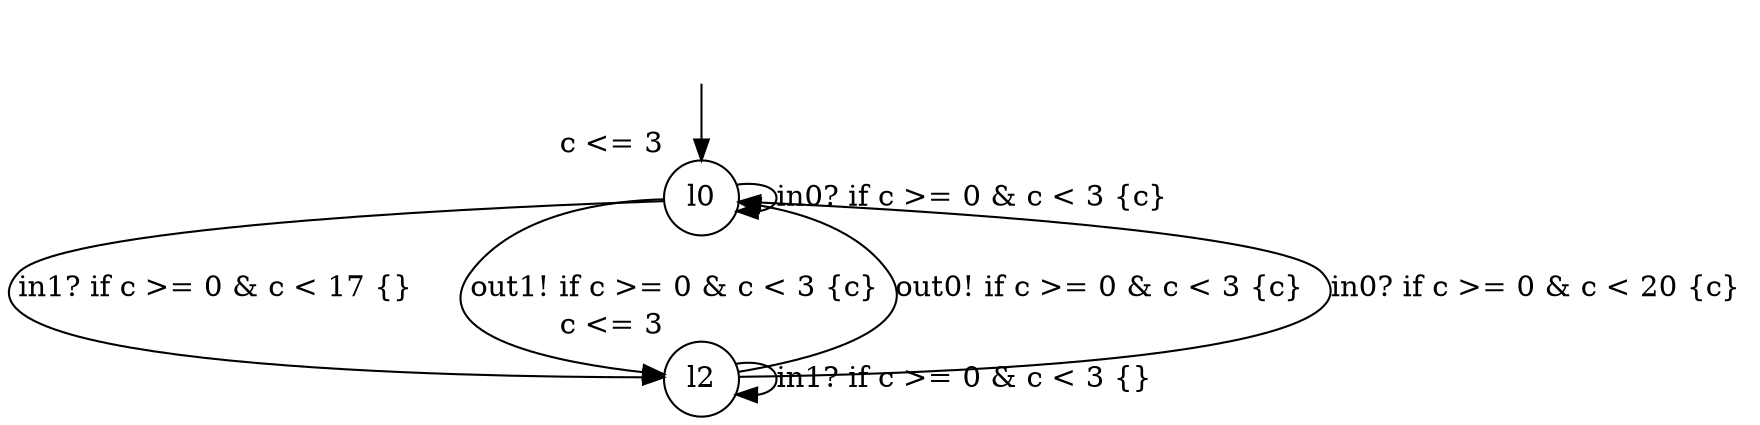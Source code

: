 digraph g {
__start0 [label="" shape="none"];
l0 [shape="circle" margin=0 label="l0", xlabel="c <= 3"];
l2 [shape="circle" margin=0 label="l2", xlabel="c <= 3"];
l0 -> l0 [label="in0? if c >= 0 & c < 3 {c} "];
l0 -> l2 [label="in1? if c >= 0 & c < 17 {} "];
l0 -> l2 [label="out1! if c >= 0 & c < 3 {c} "];
l2 -> l0 [label="out0! if c >= 0 & c < 3 {c} "];
l2 -> l0 [label="in0? if c >= 0 & c < 20 {c} "];
l2 -> l2 [label="in1? if c >= 0 & c < 3 {} "];
__start0 -> l0;
}
